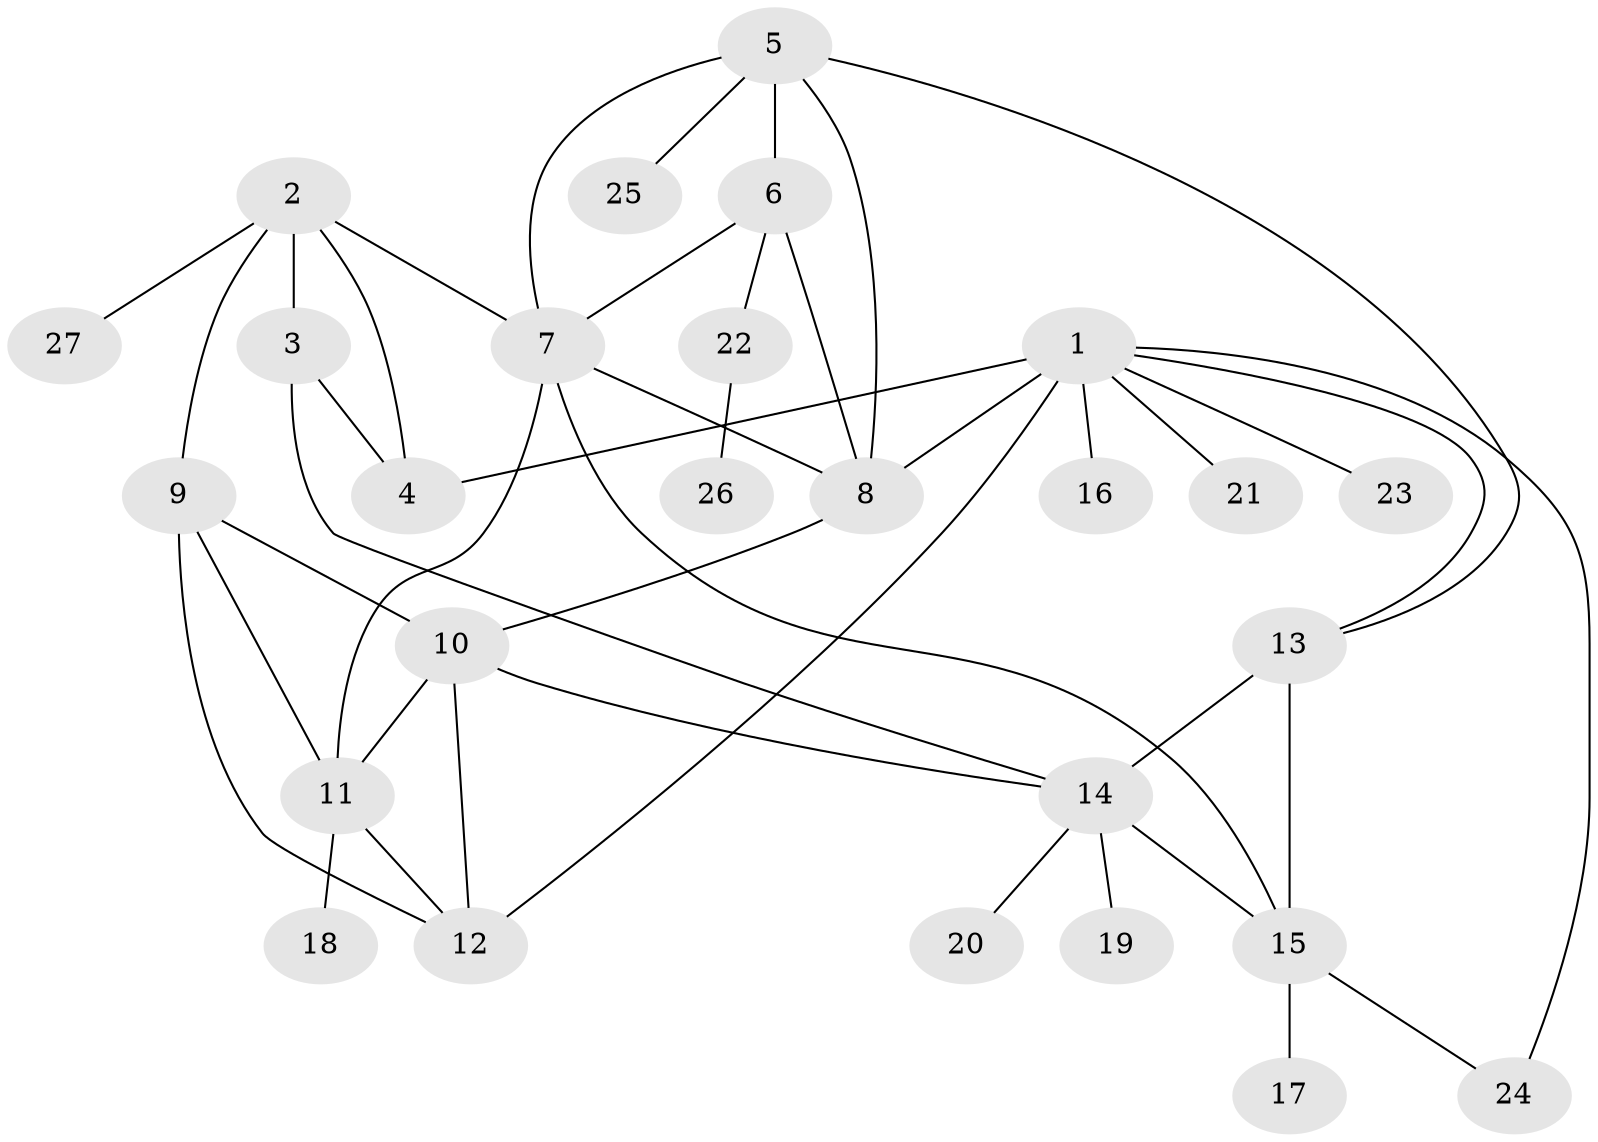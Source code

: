 // original degree distribution, {8: 0.02247191011235955, 9: 0.033707865168539325, 5: 0.02247191011235955, 4: 0.0449438202247191, 6: 0.056179775280898875, 7: 0.02247191011235955, 12: 0.011235955056179775, 3: 0.06741573033707865, 10: 0.011235955056179775, 1: 0.5730337078651685, 2: 0.1348314606741573}
// Generated by graph-tools (version 1.1) at 2025/52/03/04/25 22:52:43]
// undirected, 27 vertices, 43 edges
graph export_dot {
  node [color=gray90,style=filled];
  1;
  2;
  3;
  4;
  5;
  6;
  7;
  8;
  9;
  10;
  11;
  12;
  13;
  14;
  15;
  16;
  17;
  18;
  19;
  20;
  21;
  22;
  23;
  24;
  25;
  26;
  27;
  1 -- 4 [weight=1.0];
  1 -- 8 [weight=2.0];
  1 -- 12 [weight=2.0];
  1 -- 13 [weight=1.0];
  1 -- 16 [weight=1.0];
  1 -- 21 [weight=1.0];
  1 -- 23 [weight=1.0];
  1 -- 24 [weight=1.0];
  2 -- 3 [weight=2.0];
  2 -- 4 [weight=1.0];
  2 -- 7 [weight=1.0];
  2 -- 9 [weight=1.0];
  2 -- 27 [weight=1.0];
  3 -- 4 [weight=2.0];
  3 -- 14 [weight=2.0];
  5 -- 6 [weight=1.0];
  5 -- 7 [weight=1.0];
  5 -- 8 [weight=1.0];
  5 -- 13 [weight=1.0];
  5 -- 25 [weight=1.0];
  6 -- 7 [weight=1.0];
  6 -- 8 [weight=1.0];
  6 -- 22 [weight=3.0];
  7 -- 8 [weight=1.0];
  7 -- 11 [weight=1.0];
  7 -- 15 [weight=1.0];
  8 -- 10 [weight=1.0];
  9 -- 10 [weight=1.0];
  9 -- 11 [weight=1.0];
  9 -- 12 [weight=1.0];
  10 -- 11 [weight=1.0];
  10 -- 12 [weight=1.0];
  10 -- 14 [weight=1.0];
  11 -- 12 [weight=1.0];
  11 -- 18 [weight=1.0];
  13 -- 14 [weight=2.0];
  13 -- 15 [weight=5.0];
  14 -- 15 [weight=1.0];
  14 -- 19 [weight=1.0];
  14 -- 20 [weight=1.0];
  15 -- 17 [weight=1.0];
  15 -- 24 [weight=1.0];
  22 -- 26 [weight=1.0];
}
